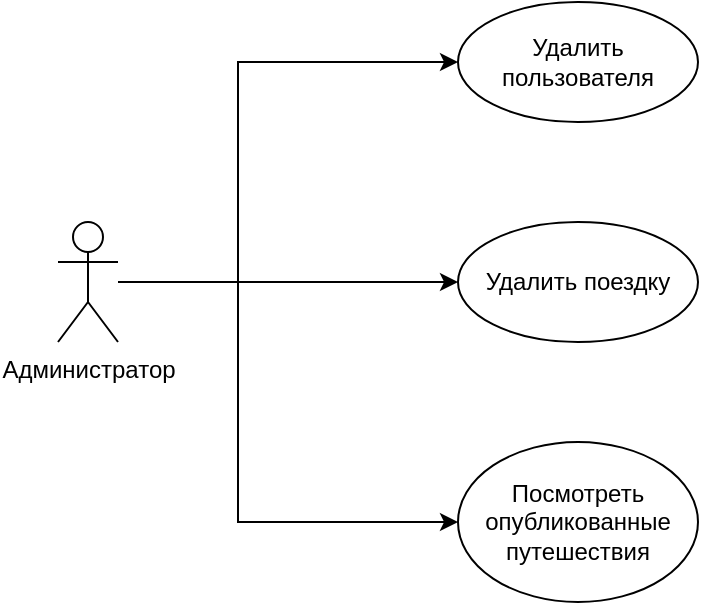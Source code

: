 <mxfile version="23.1.5" type="device">
  <diagram name="Страница — 1" id="TSzUi3ge_-jL3PDtBmLo">
    <mxGraphModel dx="472" dy="828" grid="1" gridSize="10" guides="1" tooltips="1" connect="1" arrows="1" fold="1" page="1" pageScale="1" pageWidth="827" pageHeight="1169" math="0" shadow="0">
      <root>
        <mxCell id="0" />
        <mxCell id="1" parent="0" />
        <mxCell id="H-OuzYOi9V8KT-EOkq-Y-1" style="rounded=0;orthogonalLoop=1;jettySize=auto;html=1;edgeStyle=orthogonalEdgeStyle;" parent="1" source="H-OuzYOi9V8KT-EOkq-Y-3" target="H-OuzYOi9V8KT-EOkq-Y-11" edge="1">
          <mxGeometry relative="1" as="geometry">
            <Array as="points">
              <mxPoint x="220" y="520" />
              <mxPoint x="220" y="410" />
            </Array>
          </mxGeometry>
        </mxCell>
        <mxCell id="H-OuzYOi9V8KT-EOkq-Y-3" value="Администратор" style="shape=umlActor;verticalLabelPosition=bottom;verticalAlign=top;html=1;outlineConnect=0;" parent="1" vertex="1">
          <mxGeometry x="130" y="490" width="30" height="60" as="geometry" />
        </mxCell>
        <mxCell id="H-OuzYOi9V8KT-EOkq-Y-4" value="Посмотреть опубликованные путешествия" style="ellipse;whiteSpace=wrap;html=1;" parent="1" vertex="1">
          <mxGeometry x="330" y="600" width="120" height="80" as="geometry" />
        </mxCell>
        <mxCell id="H-OuzYOi9V8KT-EOkq-Y-7" value="Удалить поездку" style="ellipse;whiteSpace=wrap;html=1;" parent="1" vertex="1">
          <mxGeometry x="330" y="490" width="120" height="60" as="geometry" />
        </mxCell>
        <mxCell id="H-OuzYOi9V8KT-EOkq-Y-11" value="Удалить пользователя" style="ellipse;whiteSpace=wrap;html=1;" parent="1" vertex="1">
          <mxGeometry x="330" y="380" width="120" height="60" as="geometry" />
        </mxCell>
        <mxCell id="H-OuzYOi9V8KT-EOkq-Y-12" style="rounded=0;orthogonalLoop=1;jettySize=auto;html=1;edgeStyle=orthogonalEdgeStyle;" parent="1" source="H-OuzYOi9V8KT-EOkq-Y-3" target="H-OuzYOi9V8KT-EOkq-Y-7" edge="1">
          <mxGeometry relative="1" as="geometry">
            <mxPoint x="170" y="520" as="sourcePoint" />
            <mxPoint x="310" y="431" as="targetPoint" />
            <Array as="points">
              <mxPoint x="290" y="520" />
              <mxPoint x="290" y="520" />
            </Array>
          </mxGeometry>
        </mxCell>
        <mxCell id="H-OuzYOi9V8KT-EOkq-Y-13" style="rounded=0;orthogonalLoop=1;jettySize=auto;html=1;edgeStyle=orthogonalEdgeStyle;" parent="1" source="H-OuzYOi9V8KT-EOkq-Y-3" target="H-OuzYOi9V8KT-EOkq-Y-4" edge="1">
          <mxGeometry relative="1" as="geometry">
            <mxPoint x="170" y="532" as="sourcePoint" />
            <mxPoint x="292" y="551" as="targetPoint" />
            <Array as="points">
              <mxPoint x="220" y="520" />
            </Array>
          </mxGeometry>
        </mxCell>
      </root>
    </mxGraphModel>
  </diagram>
</mxfile>
